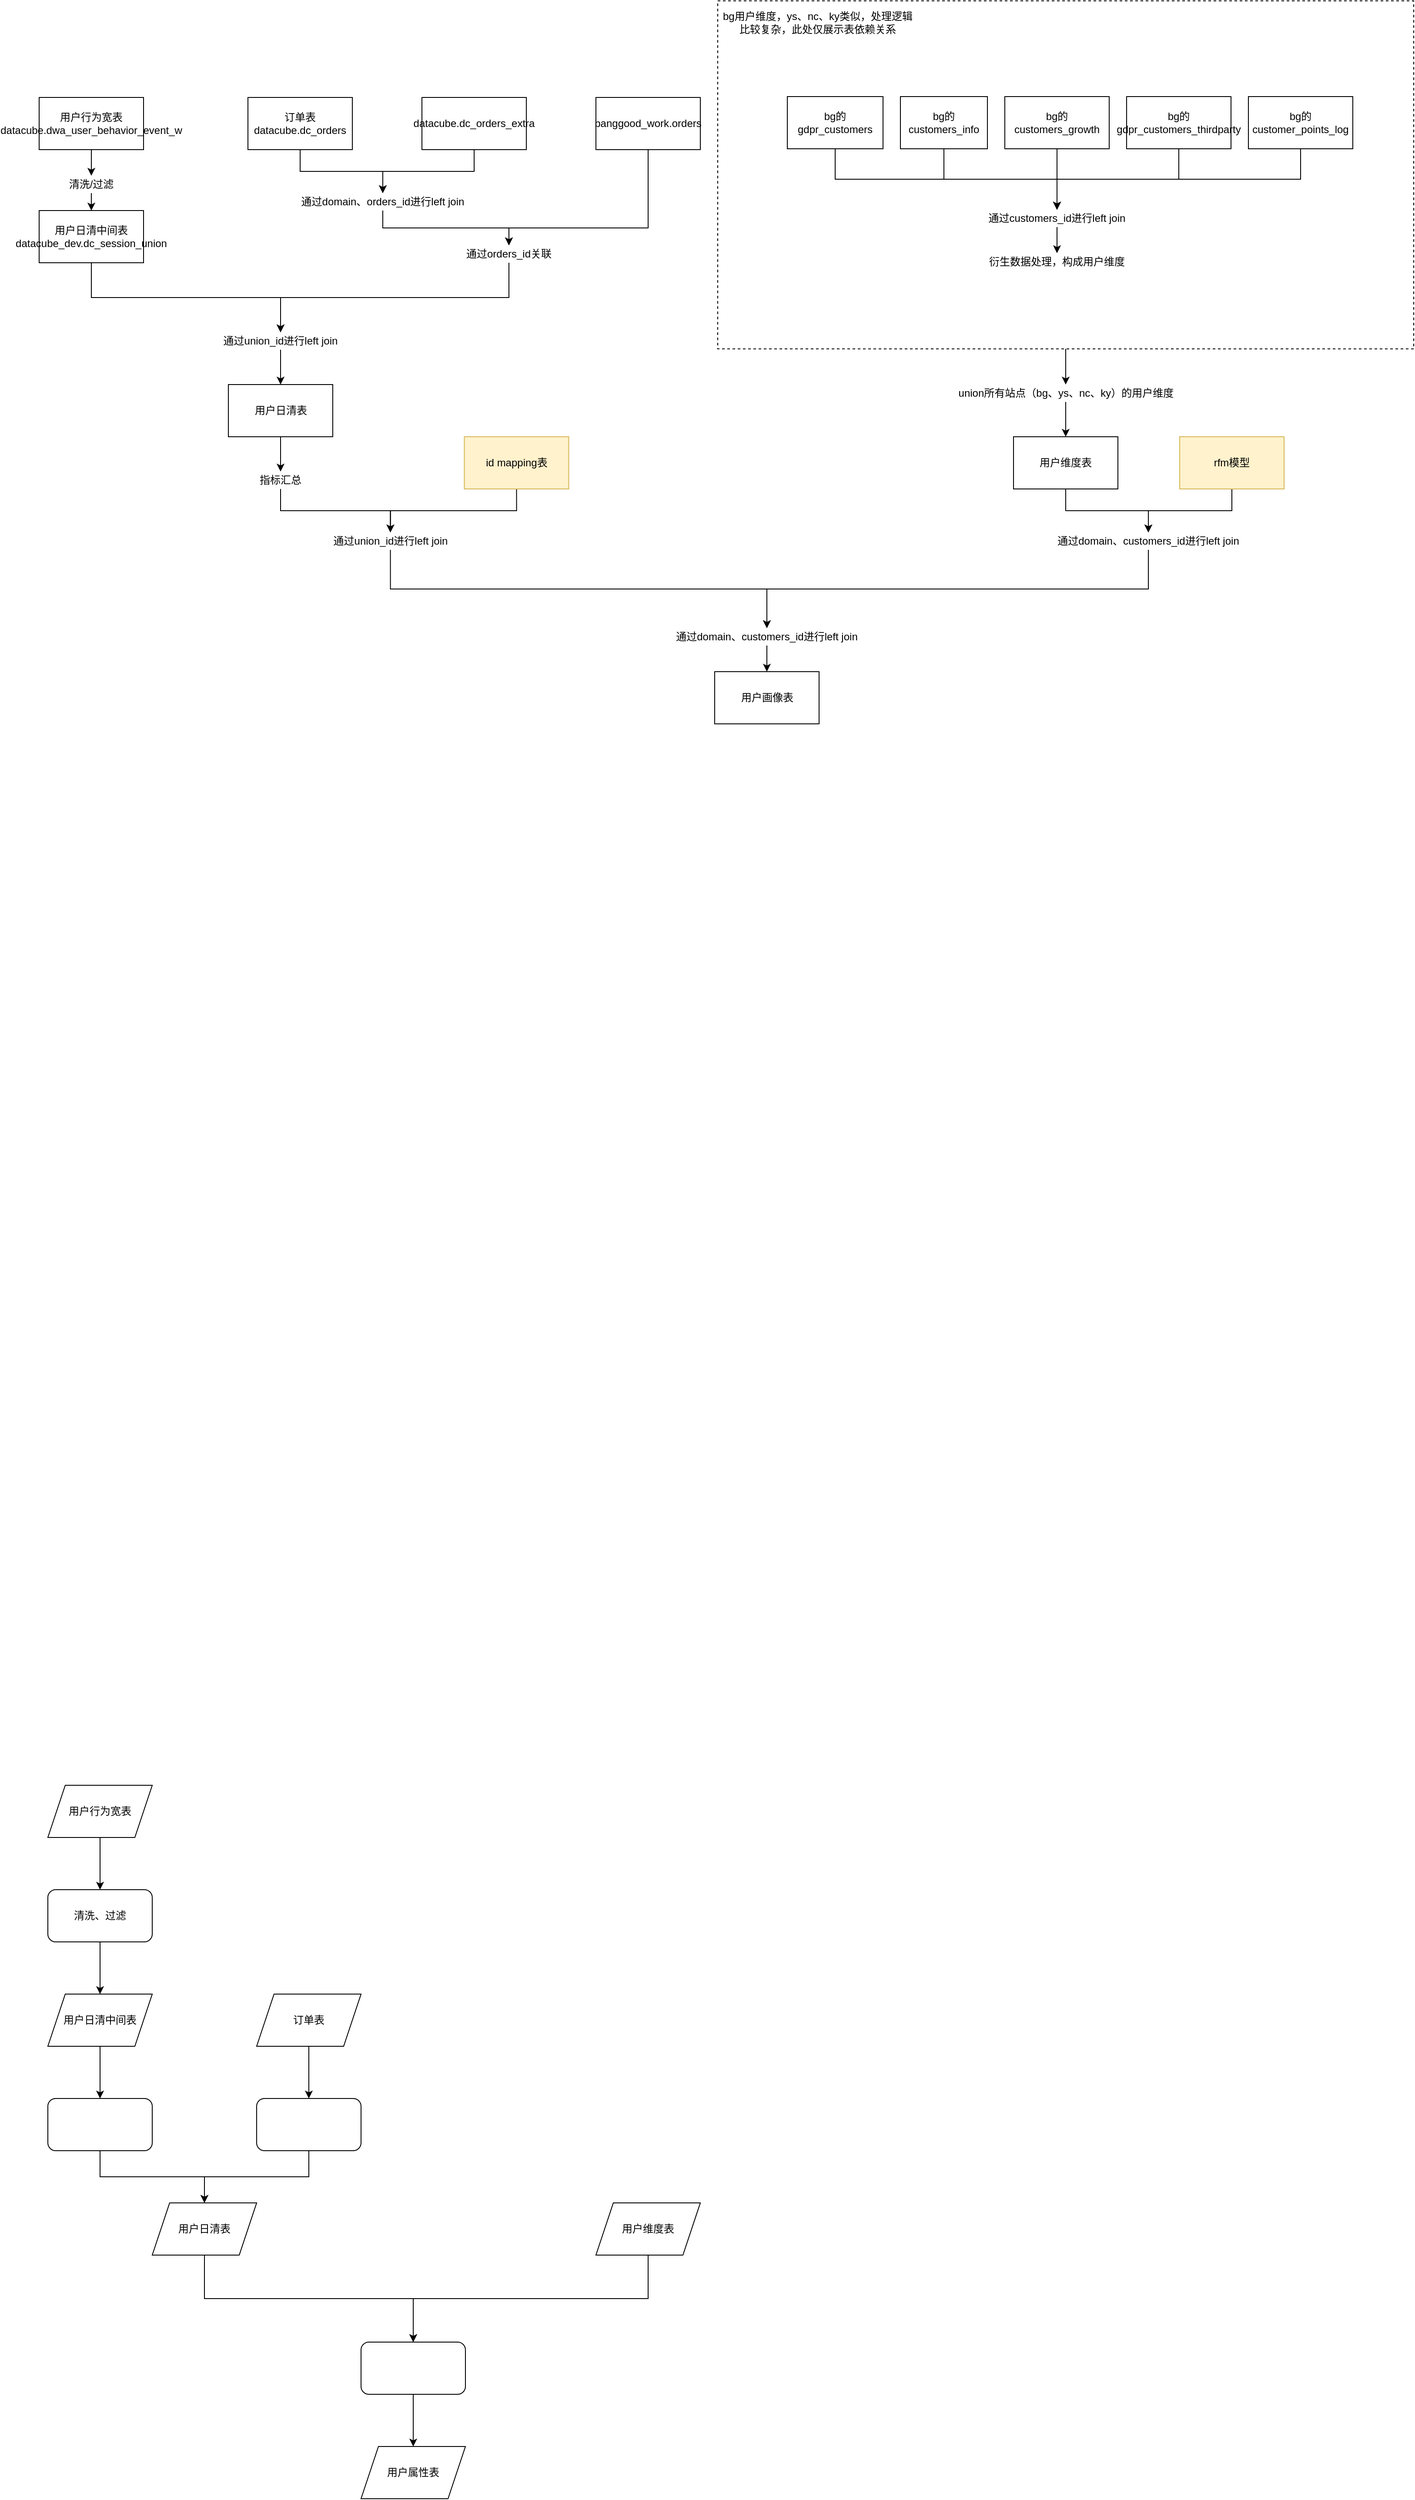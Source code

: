 <mxfile version="14.4.7" type="github">
  <diagram id="C5RBs43oDa-KdzZeNtuy" name="Page-1">
    <mxGraphModel dx="1246" dy="1846" grid="1" gridSize="10" guides="1" tooltips="1" connect="1" arrows="1" fold="1" page="1" pageScale="1" pageWidth="827" pageHeight="1169" math="0" shadow="0">
      <root>
        <mxCell id="WIyWlLk6GJQsqaUBKTNV-0" />
        <mxCell id="WIyWlLk6GJQsqaUBKTNV-1" parent="WIyWlLk6GJQsqaUBKTNV-0" />
        <mxCell id="aJqS2GngOPCB8_TzCR6t-37" style="edgeStyle=orthogonalEdgeStyle;rounded=0;orthogonalLoop=1;jettySize=auto;html=1;exitX=0.5;exitY=1;exitDx=0;exitDy=0;entryX=0.5;entryY=0;entryDx=0;entryDy=0;" edge="1" parent="WIyWlLk6GJQsqaUBKTNV-1" source="aJqS2GngOPCB8_TzCR6t-33" target="aJqS2GngOPCB8_TzCR6t-34">
          <mxGeometry relative="1" as="geometry" />
        </mxCell>
        <mxCell id="aJqS2GngOPCB8_TzCR6t-33" value="用户行为宽表" style="shape=parallelogram;perimeter=parallelogramPerimeter;whiteSpace=wrap;html=1;fixedSize=1;" vertex="1" parent="WIyWlLk6GJQsqaUBKTNV-1">
          <mxGeometry x="130" y="1970" width="120" height="60" as="geometry" />
        </mxCell>
        <mxCell id="aJqS2GngOPCB8_TzCR6t-38" style="edgeStyle=orthogonalEdgeStyle;rounded=0;orthogonalLoop=1;jettySize=auto;html=1;exitX=0.5;exitY=1;exitDx=0;exitDy=0;entryX=0.5;entryY=0;entryDx=0;entryDy=0;" edge="1" parent="WIyWlLk6GJQsqaUBKTNV-1" source="aJqS2GngOPCB8_TzCR6t-34" target="aJqS2GngOPCB8_TzCR6t-35">
          <mxGeometry relative="1" as="geometry" />
        </mxCell>
        <mxCell id="aJqS2GngOPCB8_TzCR6t-34" value="清洗、过滤" style="rounded=1;whiteSpace=wrap;html=1;" vertex="1" parent="WIyWlLk6GJQsqaUBKTNV-1">
          <mxGeometry x="130" y="2090" width="120" height="60" as="geometry" />
        </mxCell>
        <mxCell id="aJqS2GngOPCB8_TzCR6t-39" style="edgeStyle=orthogonalEdgeStyle;rounded=0;orthogonalLoop=1;jettySize=auto;html=1;exitX=0.5;exitY=1;exitDx=0;exitDy=0;entryX=0.5;entryY=0;entryDx=0;entryDy=0;" edge="1" parent="WIyWlLk6GJQsqaUBKTNV-1" source="aJqS2GngOPCB8_TzCR6t-35" target="aJqS2GngOPCB8_TzCR6t-36">
          <mxGeometry relative="1" as="geometry" />
        </mxCell>
        <mxCell id="aJqS2GngOPCB8_TzCR6t-35" value="用户日清中间表" style="shape=parallelogram;perimeter=parallelogramPerimeter;whiteSpace=wrap;html=1;fixedSize=1;" vertex="1" parent="WIyWlLk6GJQsqaUBKTNV-1">
          <mxGeometry x="130" y="2210" width="120" height="60" as="geometry" />
        </mxCell>
        <mxCell id="aJqS2GngOPCB8_TzCR6t-44" style="edgeStyle=orthogonalEdgeStyle;rounded=0;orthogonalLoop=1;jettySize=auto;html=1;exitX=0.5;exitY=1;exitDx=0;exitDy=0;entryX=0.5;entryY=0;entryDx=0;entryDy=0;" edge="1" parent="WIyWlLk6GJQsqaUBKTNV-1" source="aJqS2GngOPCB8_TzCR6t-36" target="aJqS2GngOPCB8_TzCR6t-43">
          <mxGeometry relative="1" as="geometry" />
        </mxCell>
        <mxCell id="aJqS2GngOPCB8_TzCR6t-36" value="" style="rounded=1;whiteSpace=wrap;html=1;" vertex="1" parent="WIyWlLk6GJQsqaUBKTNV-1">
          <mxGeometry x="130" y="2330" width="120" height="60" as="geometry" />
        </mxCell>
        <mxCell id="aJqS2GngOPCB8_TzCR6t-42" style="edgeStyle=orthogonalEdgeStyle;rounded=0;orthogonalLoop=1;jettySize=auto;html=1;exitX=0.5;exitY=1;exitDx=0;exitDy=0;entryX=0.5;entryY=0;entryDx=0;entryDy=0;" edge="1" parent="WIyWlLk6GJQsqaUBKTNV-1" source="aJqS2GngOPCB8_TzCR6t-40" target="aJqS2GngOPCB8_TzCR6t-41">
          <mxGeometry relative="1" as="geometry" />
        </mxCell>
        <mxCell id="aJqS2GngOPCB8_TzCR6t-40" value="订单表" style="shape=parallelogram;perimeter=parallelogramPerimeter;whiteSpace=wrap;html=1;fixedSize=1;" vertex="1" parent="WIyWlLk6GJQsqaUBKTNV-1">
          <mxGeometry x="370" y="2210" width="120" height="60" as="geometry" />
        </mxCell>
        <mxCell id="aJqS2GngOPCB8_TzCR6t-45" style="edgeStyle=orthogonalEdgeStyle;rounded=0;orthogonalLoop=1;jettySize=auto;html=1;exitX=0.5;exitY=1;exitDx=0;exitDy=0;" edge="1" parent="WIyWlLk6GJQsqaUBKTNV-1" source="aJqS2GngOPCB8_TzCR6t-41" target="aJqS2GngOPCB8_TzCR6t-43">
          <mxGeometry relative="1" as="geometry" />
        </mxCell>
        <mxCell id="aJqS2GngOPCB8_TzCR6t-41" value="" style="rounded=1;whiteSpace=wrap;html=1;" vertex="1" parent="WIyWlLk6GJQsqaUBKTNV-1">
          <mxGeometry x="370" y="2330" width="120" height="60" as="geometry" />
        </mxCell>
        <mxCell id="aJqS2GngOPCB8_TzCR6t-48" style="edgeStyle=orthogonalEdgeStyle;rounded=0;orthogonalLoop=1;jettySize=auto;html=1;exitX=0.5;exitY=1;exitDx=0;exitDy=0;entryX=0.5;entryY=0;entryDx=0;entryDy=0;" edge="1" parent="WIyWlLk6GJQsqaUBKTNV-1" source="aJqS2GngOPCB8_TzCR6t-43" target="aJqS2GngOPCB8_TzCR6t-47">
          <mxGeometry relative="1" as="geometry" />
        </mxCell>
        <mxCell id="aJqS2GngOPCB8_TzCR6t-43" value="用户日清表" style="shape=parallelogram;perimeter=parallelogramPerimeter;whiteSpace=wrap;html=1;fixedSize=1;" vertex="1" parent="WIyWlLk6GJQsqaUBKTNV-1">
          <mxGeometry x="250" y="2450" width="120" height="60" as="geometry" />
        </mxCell>
        <mxCell id="aJqS2GngOPCB8_TzCR6t-49" style="edgeStyle=orthogonalEdgeStyle;rounded=0;orthogonalLoop=1;jettySize=auto;html=1;exitX=0.5;exitY=1;exitDx=0;exitDy=0;" edge="1" parent="WIyWlLk6GJQsqaUBKTNV-1" source="aJqS2GngOPCB8_TzCR6t-46" target="aJqS2GngOPCB8_TzCR6t-47">
          <mxGeometry relative="1" as="geometry" />
        </mxCell>
        <mxCell id="aJqS2GngOPCB8_TzCR6t-46" value="用户维度表" style="shape=parallelogram;perimeter=parallelogramPerimeter;whiteSpace=wrap;html=1;fixedSize=1;" vertex="1" parent="WIyWlLk6GJQsqaUBKTNV-1">
          <mxGeometry x="760" y="2450" width="120" height="60" as="geometry" />
        </mxCell>
        <mxCell id="aJqS2GngOPCB8_TzCR6t-51" style="edgeStyle=orthogonalEdgeStyle;rounded=0;orthogonalLoop=1;jettySize=auto;html=1;exitX=0.5;exitY=1;exitDx=0;exitDy=0;entryX=0.5;entryY=0;entryDx=0;entryDy=0;" edge="1" parent="WIyWlLk6GJQsqaUBKTNV-1" source="aJqS2GngOPCB8_TzCR6t-47" target="aJqS2GngOPCB8_TzCR6t-50">
          <mxGeometry relative="1" as="geometry" />
        </mxCell>
        <mxCell id="aJqS2GngOPCB8_TzCR6t-47" value="" style="rounded=1;whiteSpace=wrap;html=1;" vertex="1" parent="WIyWlLk6GJQsqaUBKTNV-1">
          <mxGeometry x="490" y="2610" width="120" height="60" as="geometry" />
        </mxCell>
        <mxCell id="aJqS2GngOPCB8_TzCR6t-50" value="用户属性表" style="shape=parallelogram;perimeter=parallelogramPerimeter;whiteSpace=wrap;html=1;fixedSize=1;" vertex="1" parent="WIyWlLk6GJQsqaUBKTNV-1">
          <mxGeometry x="490" y="2730" width="120" height="60" as="geometry" />
        </mxCell>
        <mxCell id="aJqS2GngOPCB8_TzCR6t-54" style="edgeStyle=orthogonalEdgeStyle;rounded=0;orthogonalLoop=1;jettySize=auto;html=1;exitX=0.5;exitY=1;exitDx=0;exitDy=0;" edge="1" parent="WIyWlLk6GJQsqaUBKTNV-1" source="aJqS2GngOPCB8_TzCR6t-59" target="aJqS2GngOPCB8_TzCR6t-53">
          <mxGeometry relative="1" as="geometry" />
        </mxCell>
        <mxCell id="aJqS2GngOPCB8_TzCR6t-52" value="用户行为宽表&lt;br&gt;datacube.dwa_user_behavior_event_w" style="rounded=0;whiteSpace=wrap;html=1;" vertex="1" parent="WIyWlLk6GJQsqaUBKTNV-1">
          <mxGeometry x="120" y="30" width="120" height="60" as="geometry" />
        </mxCell>
        <mxCell id="aJqS2GngOPCB8_TzCR6t-66" style="edgeStyle=orthogonalEdgeStyle;rounded=0;orthogonalLoop=1;jettySize=auto;html=1;exitX=0.5;exitY=1;exitDx=0;exitDy=0;entryX=0.5;entryY=0;entryDx=0;entryDy=0;" edge="1" parent="WIyWlLk6GJQsqaUBKTNV-1" source="aJqS2GngOPCB8_TzCR6t-53" target="aJqS2GngOPCB8_TzCR6t-63">
          <mxGeometry relative="1" as="geometry" />
        </mxCell>
        <mxCell id="aJqS2GngOPCB8_TzCR6t-53" value="用户日清中间表&lt;br&gt;datacube_dev.dc_session_union" style="rounded=0;whiteSpace=wrap;html=1;" vertex="1" parent="WIyWlLk6GJQsqaUBKTNV-1">
          <mxGeometry x="120" y="160" width="120" height="60" as="geometry" />
        </mxCell>
        <mxCell id="aJqS2GngOPCB8_TzCR6t-58" style="edgeStyle=orthogonalEdgeStyle;rounded=0;orthogonalLoop=1;jettySize=auto;html=1;exitX=0.5;exitY=1;exitDx=0;exitDy=0;" edge="1" parent="WIyWlLk6GJQsqaUBKTNV-1" source="aJqS2GngOPCB8_TzCR6t-63" target="aJqS2GngOPCB8_TzCR6t-56">
          <mxGeometry relative="1" as="geometry" />
        </mxCell>
        <mxCell id="aJqS2GngOPCB8_TzCR6t-73" style="edgeStyle=orthogonalEdgeStyle;rounded=0;orthogonalLoop=1;jettySize=auto;html=1;exitX=0.5;exitY=1;exitDx=0;exitDy=0;entryX=0.5;entryY=0;entryDx=0;entryDy=0;" edge="1" parent="WIyWlLk6GJQsqaUBKTNV-1" source="aJqS2GngOPCB8_TzCR6t-55" target="aJqS2GngOPCB8_TzCR6t-72">
          <mxGeometry relative="1" as="geometry" />
        </mxCell>
        <mxCell id="aJqS2GngOPCB8_TzCR6t-55" value="订单表&lt;br&gt;datacube.dc_orders" style="rounded=0;whiteSpace=wrap;html=1;" vertex="1" parent="WIyWlLk6GJQsqaUBKTNV-1">
          <mxGeometry x="360" y="30" width="120" height="60" as="geometry" />
        </mxCell>
        <mxCell id="aJqS2GngOPCB8_TzCR6t-62" style="edgeStyle=orthogonalEdgeStyle;rounded=0;orthogonalLoop=1;jettySize=auto;html=1;exitX=0.5;exitY=1;exitDx=0;exitDy=0;entryX=0.5;entryY=0;entryDx=0;entryDy=0;" edge="1" parent="WIyWlLk6GJQsqaUBKTNV-1" source="aJqS2GngOPCB8_TzCR6t-68" target="aJqS2GngOPCB8_TzCR6t-97">
          <mxGeometry relative="1" as="geometry">
            <mxPoint x="397.5" y="520" as="targetPoint" />
          </mxGeometry>
        </mxCell>
        <mxCell id="aJqS2GngOPCB8_TzCR6t-56" value="用户日清表" style="rounded=0;whiteSpace=wrap;html=1;" vertex="1" parent="WIyWlLk6GJQsqaUBKTNV-1">
          <mxGeometry x="337.5" y="360" width="120" height="60" as="geometry" />
        </mxCell>
        <mxCell id="aJqS2GngOPCB8_TzCR6t-59" value="清洗/过滤" style="text;html=1;strokeColor=none;fillColor=none;align=center;verticalAlign=middle;whiteSpace=wrap;rounded=0;" vertex="1" parent="WIyWlLk6GJQsqaUBKTNV-1">
          <mxGeometry x="145" y="120" width="70" height="20" as="geometry" />
        </mxCell>
        <mxCell id="aJqS2GngOPCB8_TzCR6t-60" style="edgeStyle=orthogonalEdgeStyle;rounded=0;orthogonalLoop=1;jettySize=auto;html=1;exitX=0.5;exitY=1;exitDx=0;exitDy=0;" edge="1" parent="WIyWlLk6GJQsqaUBKTNV-1" source="aJqS2GngOPCB8_TzCR6t-52" target="aJqS2GngOPCB8_TzCR6t-59">
          <mxGeometry relative="1" as="geometry">
            <mxPoint x="180" y="90" as="sourcePoint" />
            <mxPoint x="180" y="160" as="targetPoint" />
          </mxGeometry>
        </mxCell>
        <mxCell id="aJqS2GngOPCB8_TzCR6t-63" value="通过union_id进行left join" style="text;html=1;strokeColor=none;fillColor=none;align=center;verticalAlign=middle;whiteSpace=wrap;rounded=0;" vertex="1" parent="WIyWlLk6GJQsqaUBKTNV-1">
          <mxGeometry x="290" y="300" width="215" height="20" as="geometry" />
        </mxCell>
        <mxCell id="aJqS2GngOPCB8_TzCR6t-68" value="指标汇总" style="text;html=1;strokeColor=none;fillColor=none;align=center;verticalAlign=middle;whiteSpace=wrap;rounded=0;" vertex="1" parent="WIyWlLk6GJQsqaUBKTNV-1">
          <mxGeometry x="356.25" y="460" width="82.5" height="20" as="geometry" />
        </mxCell>
        <mxCell id="aJqS2GngOPCB8_TzCR6t-69" style="edgeStyle=orthogonalEdgeStyle;rounded=0;orthogonalLoop=1;jettySize=auto;html=1;exitX=0.5;exitY=1;exitDx=0;exitDy=0;entryX=0.5;entryY=0;entryDx=0;entryDy=0;" edge="1" parent="WIyWlLk6GJQsqaUBKTNV-1" source="aJqS2GngOPCB8_TzCR6t-56" target="aJqS2GngOPCB8_TzCR6t-68">
          <mxGeometry relative="1" as="geometry">
            <mxPoint x="397.5" y="380" as="sourcePoint" />
            <mxPoint x="397.5" y="440" as="targetPoint" />
          </mxGeometry>
        </mxCell>
        <mxCell id="aJqS2GngOPCB8_TzCR6t-77" style="edgeStyle=orthogonalEdgeStyle;rounded=0;orthogonalLoop=1;jettySize=auto;html=1;exitX=0.5;exitY=1;exitDx=0;exitDy=0;entryX=0.5;entryY=0;entryDx=0;entryDy=0;" edge="1" parent="WIyWlLk6GJQsqaUBKTNV-1" source="aJqS2GngOPCB8_TzCR6t-70" target="aJqS2GngOPCB8_TzCR6t-72">
          <mxGeometry relative="1" as="geometry" />
        </mxCell>
        <mxCell id="aJqS2GngOPCB8_TzCR6t-70" value="datacube.dc_orders_extra" style="rounded=0;whiteSpace=wrap;html=1;" vertex="1" parent="WIyWlLk6GJQsqaUBKTNV-1">
          <mxGeometry x="560" y="30" width="120" height="60" as="geometry" />
        </mxCell>
        <mxCell id="aJqS2GngOPCB8_TzCR6t-83" style="edgeStyle=orthogonalEdgeStyle;rounded=0;orthogonalLoop=1;jettySize=auto;html=1;exitX=0.5;exitY=1;exitDx=0;exitDy=0;entryX=0.5;entryY=0;entryDx=0;entryDy=0;" edge="1" parent="WIyWlLk6GJQsqaUBKTNV-1" source="aJqS2GngOPCB8_TzCR6t-72" target="aJqS2GngOPCB8_TzCR6t-81">
          <mxGeometry relative="1" as="geometry" />
        </mxCell>
        <mxCell id="aJqS2GngOPCB8_TzCR6t-72" value="通过domain、orders_id进行left join" style="text;html=1;strokeColor=none;fillColor=none;align=center;verticalAlign=middle;whiteSpace=wrap;rounded=0;" vertex="1" parent="WIyWlLk6GJQsqaUBKTNV-1">
          <mxGeometry x="400" y="140" width="230" height="20" as="geometry" />
        </mxCell>
        <mxCell id="aJqS2GngOPCB8_TzCR6t-84" style="edgeStyle=orthogonalEdgeStyle;rounded=0;orthogonalLoop=1;jettySize=auto;html=1;exitX=0.5;exitY=1;exitDx=0;exitDy=0;" edge="1" parent="WIyWlLk6GJQsqaUBKTNV-1" source="aJqS2GngOPCB8_TzCR6t-80" target="aJqS2GngOPCB8_TzCR6t-81">
          <mxGeometry relative="1" as="geometry">
            <Array as="points">
              <mxPoint x="820" y="180" />
              <mxPoint x="660" y="180" />
            </Array>
          </mxGeometry>
        </mxCell>
        <mxCell id="aJqS2GngOPCB8_TzCR6t-80" value="banggood_work.orders" style="rounded=0;whiteSpace=wrap;html=1;" vertex="1" parent="WIyWlLk6GJQsqaUBKTNV-1">
          <mxGeometry x="760" y="30" width="120" height="60" as="geometry" />
        </mxCell>
        <mxCell id="aJqS2GngOPCB8_TzCR6t-85" style="edgeStyle=orthogonalEdgeStyle;rounded=0;orthogonalLoop=1;jettySize=auto;html=1;exitX=0.5;exitY=1;exitDx=0;exitDy=0;" edge="1" parent="WIyWlLk6GJQsqaUBKTNV-1" source="aJqS2GngOPCB8_TzCR6t-81" target="aJqS2GngOPCB8_TzCR6t-63">
          <mxGeometry relative="1" as="geometry" />
        </mxCell>
        <mxCell id="aJqS2GngOPCB8_TzCR6t-81" value="通过orders_id关联" style="text;html=1;strokeColor=none;fillColor=none;align=center;verticalAlign=middle;whiteSpace=wrap;rounded=0;" vertex="1" parent="WIyWlLk6GJQsqaUBKTNV-1">
          <mxGeometry x="580" y="200" width="160" height="20" as="geometry" />
        </mxCell>
        <mxCell id="aJqS2GngOPCB8_TzCR6t-109" style="edgeStyle=orthogonalEdgeStyle;rounded=0;orthogonalLoop=1;jettySize=auto;html=1;exitX=0.5;exitY=1;exitDx=0;exitDy=0;entryX=0.5;entryY=0;entryDx=0;entryDy=0;" edge="1" parent="WIyWlLk6GJQsqaUBKTNV-1" source="aJqS2GngOPCB8_TzCR6t-86" target="aJqS2GngOPCB8_TzCR6t-97">
          <mxGeometry relative="1" as="geometry" />
        </mxCell>
        <mxCell id="aJqS2GngOPCB8_TzCR6t-86" value="id mapping表" style="rounded=0;whiteSpace=wrap;html=1;fillColor=#fff2cc;strokeColor=#d6b656;" vertex="1" parent="WIyWlLk6GJQsqaUBKTNV-1">
          <mxGeometry x="608.75" y="420" width="120" height="60" as="geometry" />
        </mxCell>
        <mxCell id="aJqS2GngOPCB8_TzCR6t-96" style="edgeStyle=orthogonalEdgeStyle;rounded=0;orthogonalLoop=1;jettySize=auto;html=1;exitX=0.5;exitY=1;exitDx=0;exitDy=0;entryX=0.5;entryY=0;entryDx=0;entryDy=0;" edge="1" parent="WIyWlLk6GJQsqaUBKTNV-1" source="aJqS2GngOPCB8_TzCR6t-87" target="aJqS2GngOPCB8_TzCR6t-93">
          <mxGeometry relative="1" as="geometry" />
        </mxCell>
        <mxCell id="aJqS2GngOPCB8_TzCR6t-87" value="rfm模型" style="rounded=0;whiteSpace=wrap;html=1;fillColor=#fff2cc;strokeColor=#d6b656;" vertex="1" parent="WIyWlLk6GJQsqaUBKTNV-1">
          <mxGeometry x="1431" y="420" width="120" height="60" as="geometry" />
        </mxCell>
        <mxCell id="aJqS2GngOPCB8_TzCR6t-94" style="edgeStyle=orthogonalEdgeStyle;rounded=0;orthogonalLoop=1;jettySize=auto;html=1;exitX=0.5;exitY=1;exitDx=0;exitDy=0;entryX=0.5;entryY=0;entryDx=0;entryDy=0;" edge="1" parent="WIyWlLk6GJQsqaUBKTNV-1" source="aJqS2GngOPCB8_TzCR6t-88" target="aJqS2GngOPCB8_TzCR6t-93">
          <mxGeometry relative="1" as="geometry" />
        </mxCell>
        <mxCell id="aJqS2GngOPCB8_TzCR6t-88" value="用户维度表" style="rounded=0;whiteSpace=wrap;html=1;" vertex="1" parent="WIyWlLk6GJQsqaUBKTNV-1">
          <mxGeometry x="1240" y="420" width="120" height="60" as="geometry" />
        </mxCell>
        <mxCell id="aJqS2GngOPCB8_TzCR6t-103" style="edgeStyle=orthogonalEdgeStyle;rounded=0;orthogonalLoop=1;jettySize=auto;html=1;exitX=0.5;exitY=1;exitDx=0;exitDy=0;entryX=0.5;entryY=0;entryDx=0;entryDy=0;" edge="1" parent="WIyWlLk6GJQsqaUBKTNV-1" source="aJqS2GngOPCB8_TzCR6t-93" target="aJqS2GngOPCB8_TzCR6t-101">
          <mxGeometry relative="1" as="geometry" />
        </mxCell>
        <mxCell id="aJqS2GngOPCB8_TzCR6t-93" value="通过domain、customers_id进行left join" style="text;html=1;strokeColor=none;fillColor=none;align=center;verticalAlign=middle;whiteSpace=wrap;rounded=0;" vertex="1" parent="WIyWlLk6GJQsqaUBKTNV-1">
          <mxGeometry x="1280" y="530" width="230" height="20" as="geometry" />
        </mxCell>
        <mxCell id="aJqS2GngOPCB8_TzCR6t-102" style="edgeStyle=orthogonalEdgeStyle;rounded=0;orthogonalLoop=1;jettySize=auto;html=1;exitX=0.5;exitY=1;exitDx=0;exitDy=0;entryX=0.5;entryY=0;entryDx=0;entryDy=0;" edge="1" parent="WIyWlLk6GJQsqaUBKTNV-1" source="aJqS2GngOPCB8_TzCR6t-97" target="aJqS2GngOPCB8_TzCR6t-101">
          <mxGeometry relative="1" as="geometry" />
        </mxCell>
        <mxCell id="aJqS2GngOPCB8_TzCR6t-97" value="通过union_id进行left join" style="text;html=1;strokeColor=none;fillColor=none;align=center;verticalAlign=middle;whiteSpace=wrap;rounded=0;" vertex="1" parent="WIyWlLk6GJQsqaUBKTNV-1">
          <mxGeometry x="438.75" y="530" width="170" height="20" as="geometry" />
        </mxCell>
        <mxCell id="aJqS2GngOPCB8_TzCR6t-105" value="" style="edgeStyle=orthogonalEdgeStyle;rounded=0;orthogonalLoop=1;jettySize=auto;html=1;" edge="1" parent="WIyWlLk6GJQsqaUBKTNV-1" source="aJqS2GngOPCB8_TzCR6t-101" target="aJqS2GngOPCB8_TzCR6t-104">
          <mxGeometry relative="1" as="geometry" />
        </mxCell>
        <mxCell id="aJqS2GngOPCB8_TzCR6t-101" value="通过domain、customers_id进行left join" style="text;html=1;strokeColor=none;fillColor=none;align=center;verticalAlign=middle;whiteSpace=wrap;rounded=0;" vertex="1" parent="WIyWlLk6GJQsqaUBKTNV-1">
          <mxGeometry x="810" y="640" width="293" height="20" as="geometry" />
        </mxCell>
        <mxCell id="aJqS2GngOPCB8_TzCR6t-104" value="用户画像表" style="whiteSpace=wrap;html=1;" vertex="1" parent="WIyWlLk6GJQsqaUBKTNV-1">
          <mxGeometry x="896.5" y="690" width="120" height="60" as="geometry" />
        </mxCell>
        <mxCell id="aJqS2GngOPCB8_TzCR6t-127" value="" style="group" vertex="1" connectable="0" parent="WIyWlLk6GJQsqaUBKTNV-1">
          <mxGeometry x="900" y="-81" width="800" height="400" as="geometry" />
        </mxCell>
        <mxCell id="aJqS2GngOPCB8_TzCR6t-126" value="" style="rounded=0;whiteSpace=wrap;html=1;fillColor=none;dashed=1;" vertex="1" parent="aJqS2GngOPCB8_TzCR6t-127">
          <mxGeometry width="800" height="400" as="geometry" />
        </mxCell>
        <mxCell id="aJqS2GngOPCB8_TzCR6t-106" value="bg的gdpr_customers" style="rounded=0;whiteSpace=wrap;html=1;" vertex="1" parent="aJqS2GngOPCB8_TzCR6t-127">
          <mxGeometry x="80" y="110" width="110" height="60" as="geometry" />
        </mxCell>
        <mxCell id="aJqS2GngOPCB8_TzCR6t-107" value="bg的customers_info" style="rounded=0;whiteSpace=wrap;html=1;" vertex="1" parent="aJqS2GngOPCB8_TzCR6t-127">
          <mxGeometry x="210" y="110" width="100" height="60" as="geometry" />
        </mxCell>
        <mxCell id="aJqS2GngOPCB8_TzCR6t-108" value="bg的customers_growth" style="rounded=0;whiteSpace=wrap;html=1;" vertex="1" parent="aJqS2GngOPCB8_TzCR6t-127">
          <mxGeometry x="330" y="110" width="120" height="60" as="geometry" />
        </mxCell>
        <mxCell id="aJqS2GngOPCB8_TzCR6t-110" value="通过customers_id进行left join" style="text;html=1;strokeColor=none;fillColor=none;align=center;verticalAlign=middle;whiteSpace=wrap;rounded=0;" vertex="1" parent="aJqS2GngOPCB8_TzCR6t-127">
          <mxGeometry x="300" y="240" width="180" height="20" as="geometry" />
        </mxCell>
        <mxCell id="aJqS2GngOPCB8_TzCR6t-111" style="edgeStyle=orthogonalEdgeStyle;rounded=0;orthogonalLoop=1;jettySize=auto;html=1;exitX=0.5;exitY=1;exitDx=0;exitDy=0;" edge="1" parent="aJqS2GngOPCB8_TzCR6t-127" source="aJqS2GngOPCB8_TzCR6t-106" target="aJqS2GngOPCB8_TzCR6t-110">
          <mxGeometry relative="1" as="geometry" />
        </mxCell>
        <mxCell id="aJqS2GngOPCB8_TzCR6t-112" style="edgeStyle=orthogonalEdgeStyle;rounded=0;orthogonalLoop=1;jettySize=auto;html=1;exitX=0.5;exitY=1;exitDx=0;exitDy=0;" edge="1" parent="aJqS2GngOPCB8_TzCR6t-127" source="aJqS2GngOPCB8_TzCR6t-107" target="aJqS2GngOPCB8_TzCR6t-110">
          <mxGeometry relative="1" as="geometry" />
        </mxCell>
        <mxCell id="aJqS2GngOPCB8_TzCR6t-113" style="edgeStyle=orthogonalEdgeStyle;rounded=0;orthogonalLoop=1;jettySize=auto;html=1;exitX=0.5;exitY=1;exitDx=0;exitDy=0;entryX=0.5;entryY=0;entryDx=0;entryDy=0;" edge="1" parent="aJqS2GngOPCB8_TzCR6t-127" source="aJqS2GngOPCB8_TzCR6t-108" target="aJqS2GngOPCB8_TzCR6t-110">
          <mxGeometry relative="1" as="geometry" />
        </mxCell>
        <mxCell id="aJqS2GngOPCB8_TzCR6t-122" style="edgeStyle=orthogonalEdgeStyle;rounded=0;orthogonalLoop=1;jettySize=auto;html=1;exitX=0.5;exitY=1;exitDx=0;exitDy=0;entryX=0.5;entryY=0;entryDx=0;entryDy=0;" edge="1" parent="aJqS2GngOPCB8_TzCR6t-127" source="aJqS2GngOPCB8_TzCR6t-114" target="aJqS2GngOPCB8_TzCR6t-110">
          <mxGeometry relative="1" as="geometry" />
        </mxCell>
        <mxCell id="aJqS2GngOPCB8_TzCR6t-114" value="bg的gdpr_customers_thirdparty" style="rounded=0;whiteSpace=wrap;html=1;" vertex="1" parent="aJqS2GngOPCB8_TzCR6t-127">
          <mxGeometry x="470" y="110" width="120" height="60" as="geometry" />
        </mxCell>
        <mxCell id="aJqS2GngOPCB8_TzCR6t-123" style="edgeStyle=orthogonalEdgeStyle;rounded=0;orthogonalLoop=1;jettySize=auto;html=1;exitX=0.5;exitY=1;exitDx=0;exitDy=0;" edge="1" parent="aJqS2GngOPCB8_TzCR6t-127" source="aJqS2GngOPCB8_TzCR6t-115" target="aJqS2GngOPCB8_TzCR6t-110">
          <mxGeometry relative="1" as="geometry" />
        </mxCell>
        <mxCell id="aJqS2GngOPCB8_TzCR6t-115" value="bg的customer_points_log" style="rounded=0;whiteSpace=wrap;html=1;" vertex="1" parent="aJqS2GngOPCB8_TzCR6t-127">
          <mxGeometry x="610" y="110" width="120" height="60" as="geometry" />
        </mxCell>
        <mxCell id="aJqS2GngOPCB8_TzCR6t-118" value="衍生数据处理，构成用户维度" style="text;html=1;strokeColor=none;fillColor=none;align=center;verticalAlign=middle;whiteSpace=wrap;rounded=0;" vertex="1" parent="aJqS2GngOPCB8_TzCR6t-127">
          <mxGeometry x="310" y="290" width="160" height="20" as="geometry" />
        </mxCell>
        <mxCell id="aJqS2GngOPCB8_TzCR6t-119" style="edgeStyle=orthogonalEdgeStyle;rounded=0;orthogonalLoop=1;jettySize=auto;html=1;exitX=0.5;exitY=1;exitDx=0;exitDy=0;entryX=0.5;entryY=0;entryDx=0;entryDy=0;" edge="1" parent="aJqS2GngOPCB8_TzCR6t-127" source="aJqS2GngOPCB8_TzCR6t-110" target="aJqS2GngOPCB8_TzCR6t-118">
          <mxGeometry relative="1" as="geometry" />
        </mxCell>
        <mxCell id="aJqS2GngOPCB8_TzCR6t-128" value="bg用户维度，ys、nc、ky类似，处理逻辑比较复杂，此处仅展示表依赖关系" style="text;html=1;strokeColor=none;fillColor=none;align=center;verticalAlign=middle;whiteSpace=wrap;rounded=0;dashed=1;" vertex="1" parent="aJqS2GngOPCB8_TzCR6t-127">
          <mxGeometry width="230" height="50" as="geometry" />
        </mxCell>
        <mxCell id="aJqS2GngOPCB8_TzCR6t-139" style="edgeStyle=orthogonalEdgeStyle;rounded=0;orthogonalLoop=1;jettySize=auto;html=1;exitX=0.5;exitY=1;exitDx=0;exitDy=0;entryX=0.5;entryY=0;entryDx=0;entryDy=0;" edge="1" parent="WIyWlLk6GJQsqaUBKTNV-1" source="aJqS2GngOPCB8_TzCR6t-136" target="aJqS2GngOPCB8_TzCR6t-88">
          <mxGeometry relative="1" as="geometry" />
        </mxCell>
        <mxCell id="aJqS2GngOPCB8_TzCR6t-136" value="union所有站点（bg、ys、nc、ky）的用户维度" style="text;html=1;strokeColor=none;fillColor=none;align=center;verticalAlign=middle;whiteSpace=wrap;rounded=0;" vertex="1" parent="WIyWlLk6GJQsqaUBKTNV-1">
          <mxGeometry x="1172.5" y="360" width="255" height="20" as="geometry" />
        </mxCell>
        <mxCell id="aJqS2GngOPCB8_TzCR6t-138" style="edgeStyle=orthogonalEdgeStyle;rounded=0;orthogonalLoop=1;jettySize=auto;html=1;exitX=0.5;exitY=1;exitDx=0;exitDy=0;" edge="1" parent="WIyWlLk6GJQsqaUBKTNV-1" source="aJqS2GngOPCB8_TzCR6t-126" target="aJqS2GngOPCB8_TzCR6t-136">
          <mxGeometry relative="1" as="geometry" />
        </mxCell>
      </root>
    </mxGraphModel>
  </diagram>
</mxfile>
